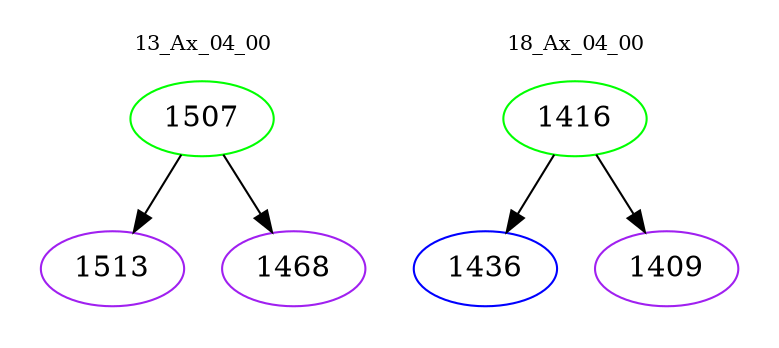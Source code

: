 digraph{
subgraph cluster_0 {
color = white
label = "13_Ax_04_00";
fontsize=10;
T0_1507 [label="1507", color="green"]
T0_1507 -> T0_1513 [color="black"]
T0_1513 [label="1513", color="purple"]
T0_1507 -> T0_1468 [color="black"]
T0_1468 [label="1468", color="purple"]
}
subgraph cluster_1 {
color = white
label = "18_Ax_04_00";
fontsize=10;
T1_1416 [label="1416", color="green"]
T1_1416 -> T1_1436 [color="black"]
T1_1436 [label="1436", color="blue"]
T1_1416 -> T1_1409 [color="black"]
T1_1409 [label="1409", color="purple"]
}
}
